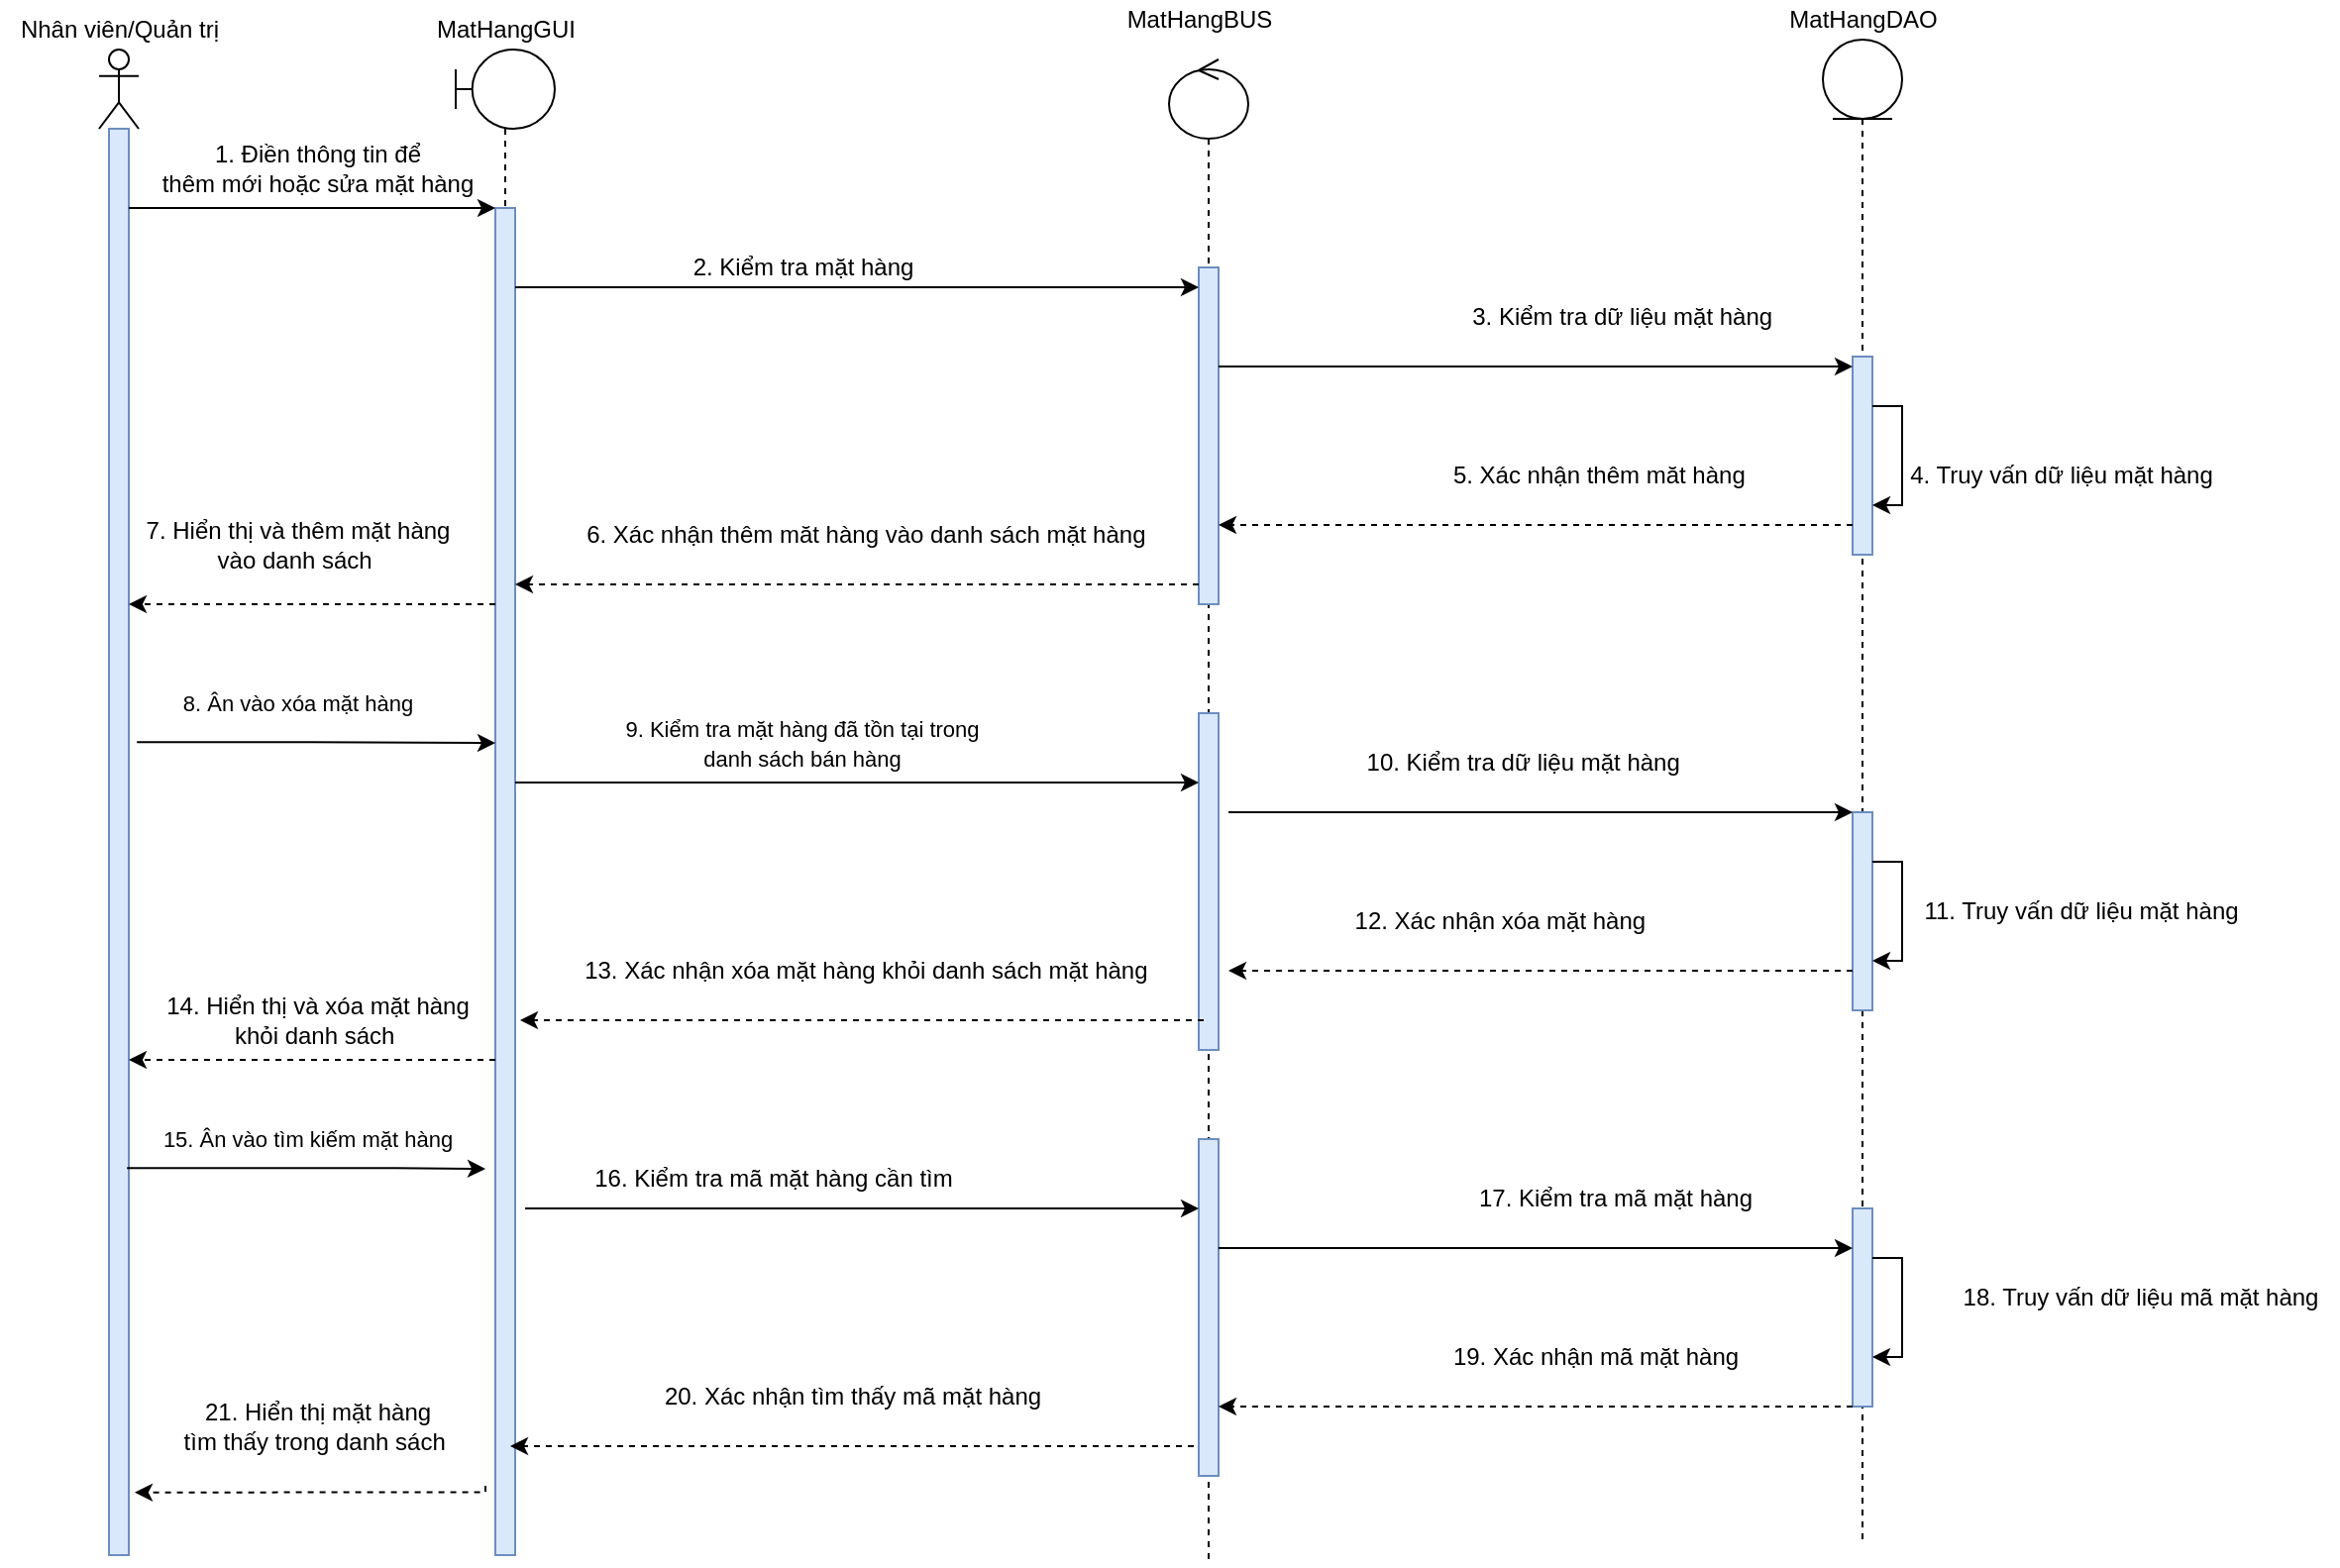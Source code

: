 <mxfile version="16.5.1" type="device"><diagram id="u0hKsZXPfIuquh2E1AJ1" name="Page-1"><mxGraphModel dx="830" dy="551" grid="1" gridSize="10" guides="1" tooltips="1" connect="1" arrows="1" fold="1" page="1" pageScale="1" pageWidth="850" pageHeight="1100" math="0" shadow="0"><root><mxCell id="0"/><mxCell id="1" parent="0"/><mxCell id="pRtw61TDTWOGneY2pAEU-13" value="" style="shape=umlLifeline;participant=umlActor;perimeter=lifelinePerimeter;whiteSpace=wrap;html=1;container=1;collapsible=0;recursiveResize=0;verticalAlign=top;spacingTop=36;outlineConnect=0;" parent="1" vertex="1"><mxGeometry x="130" y="280" width="20" height="760" as="geometry"/></mxCell><mxCell id="pRtw61TDTWOGneY2pAEU-28" value="" style="html=1;points=[];perimeter=orthogonalPerimeter;fillColor=#dae8fc;strokeColor=#6c8ebf;" parent="pRtw61TDTWOGneY2pAEU-13" vertex="1"><mxGeometry x="5" y="40" width="10" height="720" as="geometry"/></mxCell><mxCell id="pRtw61TDTWOGneY2pAEU-19" value="Nhân viên/Quản trị" style="text;html=1;align=center;verticalAlign=middle;resizable=0;points=[];autosize=1;strokeColor=none;fillColor=none;" parent="1" vertex="1"><mxGeometry x="80" y="260" width="120" height="20" as="geometry"/></mxCell><mxCell id="pRtw61TDTWOGneY2pAEU-20" value="" style="shape=umlLifeline;participant=umlBoundary;perimeter=lifelinePerimeter;whiteSpace=wrap;html=1;container=1;collapsible=0;recursiveResize=0;verticalAlign=top;spacingTop=36;outlineConnect=0;" parent="1" vertex="1"><mxGeometry x="310" y="280" width="50" height="760" as="geometry"/></mxCell><mxCell id="mqQqxkrngT0QAgzy7qoT-5" value="" style="html=1;points=[];perimeter=orthogonalPerimeter;fillColor=#dae8fc;strokeColor=#6c8ebf;" parent="pRtw61TDTWOGneY2pAEU-20" vertex="1"><mxGeometry x="20" y="80" width="10" height="680" as="geometry"/></mxCell><mxCell id="pRtw61TDTWOGneY2pAEU-22" value="" style="shape=umlLifeline;participant=umlControl;perimeter=lifelinePerimeter;whiteSpace=wrap;html=1;container=1;collapsible=0;recursiveResize=0;verticalAlign=top;spacingTop=36;outlineConnect=0;" parent="1" vertex="1"><mxGeometry x="670" y="285" width="40" height="760" as="geometry"/></mxCell><mxCell id="mqQqxkrngT0QAgzy7qoT-8" value="" style="html=1;points=[];perimeter=orthogonalPerimeter;fillColor=#dae8fc;strokeColor=#6c8ebf;" parent="pRtw61TDTWOGneY2pAEU-22" vertex="1"><mxGeometry x="15" y="105" width="10" height="170" as="geometry"/></mxCell><mxCell id="dqEkSL7QLr4yaxJg5fgW-34" value="" style="html=1;points=[];perimeter=orthogonalPerimeter;fillColor=#dae8fc;strokeColor=#6c8ebf;" parent="pRtw61TDTWOGneY2pAEU-22" vertex="1"><mxGeometry x="15" y="330" width="10" height="170" as="geometry"/></mxCell><mxCell id="dqEkSL7QLr4yaxJg5fgW-45" value="" style="html=1;points=[];perimeter=orthogonalPerimeter;fillColor=#dae8fc;strokeColor=#6c8ebf;" parent="pRtw61TDTWOGneY2pAEU-22" vertex="1"><mxGeometry x="15" y="545" width="10" height="170" as="geometry"/></mxCell><mxCell id="pRtw61TDTWOGneY2pAEU-23" value="MatHangGUI" style="text;html=1;align=center;verticalAlign=middle;resizable=0;points=[];autosize=1;strokeColor=none;fillColor=none;" parent="1" vertex="1"><mxGeometry x="290" y="255" width="90" height="30" as="geometry"/></mxCell><mxCell id="pRtw61TDTWOGneY2pAEU-24" value="MatHangBUS" style="text;html=1;align=center;verticalAlign=middle;resizable=0;points=[];autosize=1;strokeColor=none;fillColor=none;" parent="1" vertex="1"><mxGeometry x="640" y="255" width="90" height="20" as="geometry"/></mxCell><mxCell id="pRtw61TDTWOGneY2pAEU-40" value="" style="shape=umlLifeline;participant=umlEntity;perimeter=lifelinePerimeter;whiteSpace=wrap;html=1;container=1;collapsible=0;recursiveResize=0;verticalAlign=top;spacingTop=36;outlineConnect=0;" parent="1" vertex="1"><mxGeometry x="1000" y="275" width="40" height="760" as="geometry"/></mxCell><mxCell id="mqQqxkrngT0QAgzy7qoT-11" value="" style="html=1;points=[];perimeter=orthogonalPerimeter;fillColor=#dae8fc;strokeColor=#6c8ebf;" parent="pRtw61TDTWOGneY2pAEU-40" vertex="1"><mxGeometry x="15" y="160" width="10" height="100" as="geometry"/></mxCell><mxCell id="mqQqxkrngT0QAgzy7qoT-14" style="edgeStyle=orthogonalEdgeStyle;rounded=0;orthogonalLoop=1;jettySize=auto;html=1;" parent="pRtw61TDTWOGneY2pAEU-40" source="mqQqxkrngT0QAgzy7qoT-11" target="mqQqxkrngT0QAgzy7qoT-11" edge="1"><mxGeometry relative="1" as="geometry"><Array as="points"><mxPoint x="40" y="185"/></Array></mxGeometry></mxCell><mxCell id="dqEkSL7QLr4yaxJg5fgW-28" value="" style="html=1;points=[];perimeter=orthogonalPerimeter;fillColor=#dae8fc;strokeColor=#6c8ebf;" parent="pRtw61TDTWOGneY2pAEU-40" vertex="1"><mxGeometry x="15" y="390" width="10" height="100" as="geometry"/></mxCell><mxCell id="dqEkSL7QLr4yaxJg5fgW-29" style="edgeStyle=orthogonalEdgeStyle;rounded=0;orthogonalLoop=1;jettySize=auto;html=1;" parent="pRtw61TDTWOGneY2pAEU-40" source="dqEkSL7QLr4yaxJg5fgW-28" target="dqEkSL7QLr4yaxJg5fgW-28" edge="1"><mxGeometry relative="1" as="geometry"><Array as="points"><mxPoint x="40" y="415"/></Array></mxGeometry></mxCell><mxCell id="dqEkSL7QLr4yaxJg5fgW-30" style="edgeStyle=orthogonalEdgeStyle;rounded=0;orthogonalLoop=1;jettySize=auto;html=1;" parent="pRtw61TDTWOGneY2pAEU-40" target="dqEkSL7QLr4yaxJg5fgW-28" edge="1"><mxGeometry relative="1" as="geometry"><Array as="points"><mxPoint x="-140" y="390"/><mxPoint x="-140" y="390"/></Array><mxPoint x="-300" y="390" as="sourcePoint"/></mxGeometry></mxCell><mxCell id="dqEkSL7QLr4yaxJg5fgW-31" value="10. Kiểm tra dữ liệu mặt hàng&amp;nbsp;" style="text;html=1;align=center;verticalAlign=middle;resizable=0;points=[];autosize=1;strokeColor=none;fillColor=none;" parent="pRtw61TDTWOGneY2pAEU-40" vertex="1"><mxGeometry x="-240" y="350" width="180" height="30" as="geometry"/></mxCell><mxCell id="dqEkSL7QLr4yaxJg5fgW-32" style="edgeStyle=orthogonalEdgeStyle;rounded=0;orthogonalLoop=1;jettySize=auto;html=1;dashed=1;" parent="pRtw61TDTWOGneY2pAEU-40" source="dqEkSL7QLr4yaxJg5fgW-28" edge="1"><mxGeometry relative="1" as="geometry"><Array as="points"><mxPoint x="-110" y="470"/><mxPoint x="-110" y="470"/></Array><mxPoint x="-300" y="470" as="targetPoint"/></mxGeometry></mxCell><mxCell id="dqEkSL7QLr4yaxJg5fgW-33" value="12. Xác nhận xóa mặt hàng&amp;nbsp;&amp;nbsp;" style="text;html=1;align=center;verticalAlign=middle;resizable=0;points=[];autosize=1;strokeColor=none;fillColor=none;" parent="pRtw61TDTWOGneY2pAEU-40" vertex="1"><mxGeometry x="-250" y="430" width="180" height="30" as="geometry"/></mxCell><mxCell id="dqEkSL7QLr4yaxJg5fgW-46" value="" style="html=1;points=[];perimeter=orthogonalPerimeter;fillColor=#dae8fc;strokeColor=#6c8ebf;" parent="pRtw61TDTWOGneY2pAEU-40" vertex="1"><mxGeometry x="15" y="590" width="10" height="100" as="geometry"/></mxCell><mxCell id="dqEkSL7QLr4yaxJg5fgW-47" style="edgeStyle=orthogonalEdgeStyle;rounded=0;orthogonalLoop=1;jettySize=auto;html=1;" parent="pRtw61TDTWOGneY2pAEU-40" source="dqEkSL7QLr4yaxJg5fgW-46" target="dqEkSL7QLr4yaxJg5fgW-46" edge="1"><mxGeometry relative="1" as="geometry"><Array as="points"><mxPoint x="40" y="615"/></Array></mxGeometry></mxCell><mxCell id="pRtw61TDTWOGneY2pAEU-41" value="MatHangDAO" style="text;html=1;align=center;verticalAlign=middle;resizable=0;points=[];autosize=1;strokeColor=none;fillColor=none;" parent="1" vertex="1"><mxGeometry x="975" y="255" width="90" height="20" as="geometry"/></mxCell><mxCell id="mqQqxkrngT0QAgzy7qoT-6" style="edgeStyle=orthogonalEdgeStyle;rounded=0;orthogonalLoop=1;jettySize=auto;html=1;" parent="1" source="pRtw61TDTWOGneY2pAEU-28" target="mqQqxkrngT0QAgzy7qoT-5" edge="1"><mxGeometry relative="1" as="geometry"><Array as="points"><mxPoint x="260" y="360"/><mxPoint x="260" y="360"/></Array></mxGeometry></mxCell><mxCell id="mqQqxkrngT0QAgzy7qoT-7" value="1. Điền thông tin để&lt;br&gt;thêm mới hoặc sửa mặt hàng" style="text;html=1;align=center;verticalAlign=middle;resizable=0;points=[];autosize=1;strokeColor=none;fillColor=none;" parent="1" vertex="1"><mxGeometry x="150" y="320" width="180" height="40" as="geometry"/></mxCell><mxCell id="mqQqxkrngT0QAgzy7qoT-9" style="edgeStyle=orthogonalEdgeStyle;rounded=0;orthogonalLoop=1;jettySize=auto;html=1;" parent="1" source="mqQqxkrngT0QAgzy7qoT-5" target="mqQqxkrngT0QAgzy7qoT-8" edge="1"><mxGeometry relative="1" as="geometry"><Array as="points"><mxPoint x="450" y="400"/><mxPoint x="450" y="400"/></Array></mxGeometry></mxCell><mxCell id="mqQqxkrngT0QAgzy7qoT-10" value="2. Kiểm tra mặt hàng" style="text;html=1;align=center;verticalAlign=middle;resizable=0;points=[];autosize=1;strokeColor=none;fillColor=none;" parent="1" vertex="1"><mxGeometry x="420" y="380" width="130" height="20" as="geometry"/></mxCell><mxCell id="mqQqxkrngT0QAgzy7qoT-12" style="edgeStyle=orthogonalEdgeStyle;rounded=0;orthogonalLoop=1;jettySize=auto;html=1;" parent="1" source="mqQqxkrngT0QAgzy7qoT-8" target="mqQqxkrngT0QAgzy7qoT-11" edge="1"><mxGeometry relative="1" as="geometry"><Array as="points"><mxPoint x="910" y="440"/><mxPoint x="910" y="440"/></Array></mxGeometry></mxCell><mxCell id="mqQqxkrngT0QAgzy7qoT-13" value="3. Kiểm tra dữ liệu mặt hàng&amp;nbsp;" style="text;html=1;align=center;verticalAlign=middle;resizable=0;points=[];autosize=1;strokeColor=none;fillColor=none;" parent="1" vertex="1"><mxGeometry x="810" y="400" width="180" height="30" as="geometry"/></mxCell><mxCell id="mqQqxkrngT0QAgzy7qoT-15" value="4. Truy vấn dữ liệu mặt hàng" style="text;html=1;align=center;verticalAlign=middle;resizable=0;points=[];autosize=1;strokeColor=none;fillColor=none;" parent="1" vertex="1"><mxGeometry x="1030" y="480" width="180" height="30" as="geometry"/></mxCell><mxCell id="mqQqxkrngT0QAgzy7qoT-16" style="edgeStyle=orthogonalEdgeStyle;rounded=0;orthogonalLoop=1;jettySize=auto;html=1;dashed=1;" parent="1" source="mqQqxkrngT0QAgzy7qoT-11" target="mqQqxkrngT0QAgzy7qoT-8" edge="1"><mxGeometry relative="1" as="geometry"><Array as="points"><mxPoint x="940" y="520"/><mxPoint x="940" y="520"/></Array></mxGeometry></mxCell><mxCell id="mqQqxkrngT0QAgzy7qoT-17" value="5. Xác nhận thêm măt hàng&amp;nbsp;&amp;nbsp;" style="text;html=1;align=center;verticalAlign=middle;resizable=0;points=[];autosize=1;strokeColor=none;fillColor=none;" parent="1" vertex="1"><mxGeometry x="800" y="480" width="180" height="30" as="geometry"/></mxCell><mxCell id="mqQqxkrngT0QAgzy7qoT-18" style="edgeStyle=orthogonalEdgeStyle;rounded=0;orthogonalLoop=1;jettySize=auto;html=1;dashed=1;" parent="1" source="mqQqxkrngT0QAgzy7qoT-8" target="mqQqxkrngT0QAgzy7qoT-5" edge="1"><mxGeometry relative="1" as="geometry"><Array as="points"><mxPoint x="590" y="550"/><mxPoint x="590" y="550"/></Array></mxGeometry></mxCell><mxCell id="mqQqxkrngT0QAgzy7qoT-19" value="&amp;nbsp;6. Xác nhận thêm măt hàng vào&amp;nbsp;danh sách mặt hàng" style="text;html=1;align=center;verticalAlign=middle;resizable=0;points=[];autosize=1;strokeColor=none;fillColor=none;" parent="1" vertex="1"><mxGeometry x="360" y="510" width="310" height="30" as="geometry"/></mxCell><mxCell id="mqQqxkrngT0QAgzy7qoT-20" style="edgeStyle=orthogonalEdgeStyle;rounded=0;orthogonalLoop=1;jettySize=auto;html=1;dashed=1;" parent="1" source="mqQqxkrngT0QAgzy7qoT-5" target="pRtw61TDTWOGneY2pAEU-28" edge="1"><mxGeometry relative="1" as="geometry"><Array as="points"><mxPoint x="240" y="560"/><mxPoint x="240" y="560"/></Array></mxGeometry></mxCell><mxCell id="mqQqxkrngT0QAgzy7qoT-21" value="7. Hiển thị và thêm mặt hàng&lt;br&gt;vào danh sách&amp;nbsp;" style="text;html=1;align=center;verticalAlign=middle;resizable=0;points=[];autosize=1;strokeColor=none;fillColor=none;" parent="1" vertex="1"><mxGeometry x="140" y="510" width="180" height="40" as="geometry"/></mxCell><mxCell id="dqEkSL7QLr4yaxJg5fgW-13" style="edgeStyle=orthogonalEdgeStyle;rounded=0;orthogonalLoop=1;jettySize=auto;html=1;exitX=1.409;exitY=0.43;exitDx=0;exitDy=0;exitPerimeter=0;" parent="1" source="pRtw61TDTWOGneY2pAEU-28" edge="1"><mxGeometry relative="1" as="geometry"><Array as="points"/><mxPoint x="150" y="630" as="sourcePoint"/><mxPoint x="330" y="630" as="targetPoint"/></mxGeometry></mxCell><mxCell id="dqEkSL7QLr4yaxJg5fgW-15" style="edgeStyle=orthogonalEdgeStyle;rounded=0;orthogonalLoop=1;jettySize=auto;html=1;" parent="1" edge="1" target="dqEkSL7QLr4yaxJg5fgW-34"><mxGeometry relative="1" as="geometry"><Array as="points"><mxPoint x="610" y="650"/><mxPoint x="610" y="650"/></Array><mxPoint x="340" y="650.0" as="sourcePoint"/><mxPoint x="680" y="650" as="targetPoint"/></mxGeometry></mxCell><mxCell id="dqEkSL7QLr4yaxJg5fgW-35" value="11. Truy vấn dữ liệu mặt hàng" style="text;html=1;align=center;verticalAlign=middle;resizable=0;points=[];autosize=1;strokeColor=none;fillColor=none;" parent="1" vertex="1"><mxGeometry x="1040" y="700" width="180" height="30" as="geometry"/></mxCell><mxCell id="dqEkSL7QLr4yaxJg5fgW-38" style="edgeStyle=orthogonalEdgeStyle;rounded=0;orthogonalLoop=1;jettySize=auto;html=1;dashed=1;" parent="1" edge="1"><mxGeometry relative="1" as="geometry"><Array as="points"><mxPoint x="592.5" y="770"/><mxPoint x="592.5" y="770"/></Array><mxPoint x="687.5" y="770.0" as="sourcePoint"/><mxPoint x="342.5" y="770.0" as="targetPoint"/></mxGeometry></mxCell><mxCell id="dqEkSL7QLr4yaxJg5fgW-39" value="&amp;nbsp;13. Xác nhận xóa mặt hàng khỏi danh sách mặt hàng" style="text;html=1;align=center;verticalAlign=middle;resizable=0;points=[];autosize=1;strokeColor=none;fillColor=none;" parent="1" vertex="1"><mxGeometry x="360" y="730" width="310" height="30" as="geometry"/></mxCell><mxCell id="dqEkSL7QLr4yaxJg5fgW-40" style="edgeStyle=orthogonalEdgeStyle;rounded=0;orthogonalLoop=1;jettySize=auto;html=1;dashed=1;" parent="1" edge="1"><mxGeometry relative="1" as="geometry"><Array as="points"><mxPoint x="240" y="790"/><mxPoint x="240" y="790"/></Array><mxPoint x="330" y="790.0" as="sourcePoint"/><mxPoint x="145" y="790.0" as="targetPoint"/></mxGeometry></mxCell><mxCell id="dqEkSL7QLr4yaxJg5fgW-41" value="14. Hiển thị và xóa mặt hàng&lt;br&gt;khỏi danh sách&amp;nbsp;" style="text;html=1;align=center;verticalAlign=middle;resizable=0;points=[];autosize=1;strokeColor=none;fillColor=none;" parent="1" vertex="1"><mxGeometry x="150" y="750" width="180" height="40" as="geometry"/></mxCell><mxCell id="dqEkSL7QLr4yaxJg5fgW-43" value="&lt;span style=&quot;font-size: 11px; background-color: rgb(255, 255, 255);&quot;&gt;9. Kiểm tra mặt hàng đã tồn tại trong&lt;/span&gt;&lt;br style=&quot;font-size: 11px;&quot;&gt;&lt;span style=&quot;font-size: 11px; background-color: rgb(255, 255, 255);&quot;&gt;danh sách bán hàng&lt;/span&gt;" style="text;html=1;strokeColor=none;fillColor=none;align=center;verticalAlign=middle;whiteSpace=wrap;rounded=0;" parent="1" vertex="1"><mxGeometry x="380" y="615" width="210" height="30" as="geometry"/></mxCell><mxCell id="dqEkSL7QLr4yaxJg5fgW-44" value="&lt;span style=&quot;font-size: 11px; background-color: rgb(255, 255, 255);&quot;&gt;8. Ân vào xóa mặt hàng&lt;/span&gt;" style="text;html=1;align=center;verticalAlign=middle;resizable=0;points=[];autosize=1;strokeColor=none;fillColor=none;" parent="1" vertex="1"><mxGeometry x="160" y="595" width="140" height="30" as="geometry"/></mxCell><mxCell id="dqEkSL7QLr4yaxJg5fgW-48" style="edgeStyle=orthogonalEdgeStyle;rounded=0;orthogonalLoop=1;jettySize=auto;html=1;" parent="1" target="dqEkSL7QLr4yaxJg5fgW-46" edge="1"><mxGeometry relative="1" as="geometry"><Array as="points"><mxPoint x="905" y="885"/><mxPoint x="905" y="885"/></Array><mxPoint x="695" y="885.0" as="sourcePoint"/></mxGeometry></mxCell><mxCell id="dqEkSL7QLr4yaxJg5fgW-49" value="17. Kiểm tra mã mặt hàng" style="text;html=1;align=center;verticalAlign=middle;resizable=0;points=[];autosize=1;strokeColor=none;fillColor=none;" parent="1" vertex="1"><mxGeometry x="815" y="845" width="160" height="30" as="geometry"/></mxCell><mxCell id="dqEkSL7QLr4yaxJg5fgW-50" style="edgeStyle=orthogonalEdgeStyle;rounded=0;orthogonalLoop=1;jettySize=auto;html=1;dashed=1;" parent="1" source="dqEkSL7QLr4yaxJg5fgW-46" edge="1"><mxGeometry relative="1" as="geometry"><Array as="points"><mxPoint x="935" y="965"/><mxPoint x="935" y="965"/></Array><mxPoint x="695" y="965.0" as="targetPoint"/></mxGeometry></mxCell><mxCell id="dqEkSL7QLr4yaxJg5fgW-51" value="19. Xác nhận mã mặt hàng" style="text;html=1;align=center;verticalAlign=middle;resizable=0;points=[];autosize=1;strokeColor=none;fillColor=none;" parent="1" vertex="1"><mxGeometry x="800" y="925" width="170" height="30" as="geometry"/></mxCell><mxCell id="dqEkSL7QLr4yaxJg5fgW-52" style="edgeStyle=orthogonalEdgeStyle;rounded=0;orthogonalLoop=1;jettySize=auto;html=1;exitX=1.409;exitY=0.43;exitDx=0;exitDy=0;exitPerimeter=0;" parent="1" edge="1"><mxGeometry relative="1" as="geometry"><Array as="points"><mxPoint x="280" y="845"/><mxPoint x="280" y="845"/></Array><mxPoint x="144.09" y="844.6" as="sourcePoint"/><mxPoint x="325" y="845.0" as="targetPoint"/></mxGeometry></mxCell><mxCell id="dqEkSL7QLr4yaxJg5fgW-53" style="edgeStyle=orthogonalEdgeStyle;rounded=0;orthogonalLoop=1;jettySize=auto;html=1;" parent="1" edge="1"><mxGeometry relative="1" as="geometry"><Array as="points"><mxPoint x="635" y="865"/><mxPoint x="635" y="865"/></Array><mxPoint x="345" y="865.0" as="sourcePoint"/><mxPoint x="685" y="865.0" as="targetPoint"/></mxGeometry></mxCell><mxCell id="dqEkSL7QLr4yaxJg5fgW-54" value="18. Truy vấn dữ liệu mã mặt hàng" style="text;html=1;align=center;verticalAlign=middle;resizable=0;points=[];autosize=1;strokeColor=none;fillColor=none;" parent="1" vertex="1"><mxGeometry x="1060" y="895" width="200" height="30" as="geometry"/></mxCell><mxCell id="dqEkSL7QLr4yaxJg5fgW-55" style="edgeStyle=orthogonalEdgeStyle;rounded=0;orthogonalLoop=1;jettySize=auto;html=1;dashed=1;" parent="1" edge="1"><mxGeometry relative="1" as="geometry"><Array as="points"><mxPoint x="587.5" y="985"/><mxPoint x="587.5" y="985"/></Array><mxPoint x="682.5" y="985.0" as="sourcePoint"/><mxPoint x="337.5" y="985.0" as="targetPoint"/></mxGeometry></mxCell><mxCell id="dqEkSL7QLr4yaxJg5fgW-56" value="&amp;nbsp;20. Xác nhận tìm thấy mã mặt hàng&amp;nbsp;" style="text;html=1;align=center;verticalAlign=middle;resizable=0;points=[];autosize=1;strokeColor=none;fillColor=none;" parent="1" vertex="1"><mxGeometry x="400" y="945" width="220" height="30" as="geometry"/></mxCell><mxCell id="dqEkSL7QLr4yaxJg5fgW-57" style="edgeStyle=orthogonalEdgeStyle;rounded=0;orthogonalLoop=1;jettySize=auto;html=1;dashed=1;entryX=1.3;entryY=0.956;entryDx=0;entryDy=0;entryPerimeter=0;" parent="1" target="pRtw61TDTWOGneY2pAEU-28" edge="1"><mxGeometry relative="1" as="geometry"><Array as="points"><mxPoint x="325" y="1008"/></Array><mxPoint x="325" y="1005" as="sourcePoint"/><mxPoint x="140" y="1005.0" as="targetPoint"/></mxGeometry></mxCell><mxCell id="dqEkSL7QLr4yaxJg5fgW-58" value="21. Hiển thị mặt hàng&lt;br&gt;tìm thấy trong danh sách&amp;nbsp;" style="text;html=1;align=center;verticalAlign=middle;resizable=0;points=[];autosize=1;strokeColor=none;fillColor=none;" parent="1" vertex="1"><mxGeometry x="160" y="955" width="160" height="40" as="geometry"/></mxCell><mxCell id="dqEkSL7QLr4yaxJg5fgW-60" value="&lt;span style=&quot;font-size: 11px; background-color: rgb(255, 255, 255);&quot;&gt;15. Ân vào tìm kiếm mặt hàng&lt;/span&gt;" style="text;html=1;align=center;verticalAlign=middle;resizable=0;points=[];autosize=1;strokeColor=none;fillColor=none;" parent="1" vertex="1"><mxGeometry x="150" y="815" width="170" height="30" as="geometry"/></mxCell><mxCell id="dqEkSL7QLr4yaxJg5fgW-62" value="16. Kiểm tra mã mặt hàng cần tìm" style="text;html=1;align=center;verticalAlign=middle;resizable=0;points=[];autosize=1;strokeColor=none;fillColor=none;" parent="1" vertex="1"><mxGeometry x="370" y="835" width="200" height="30" as="geometry"/></mxCell></root></mxGraphModel></diagram></mxfile>